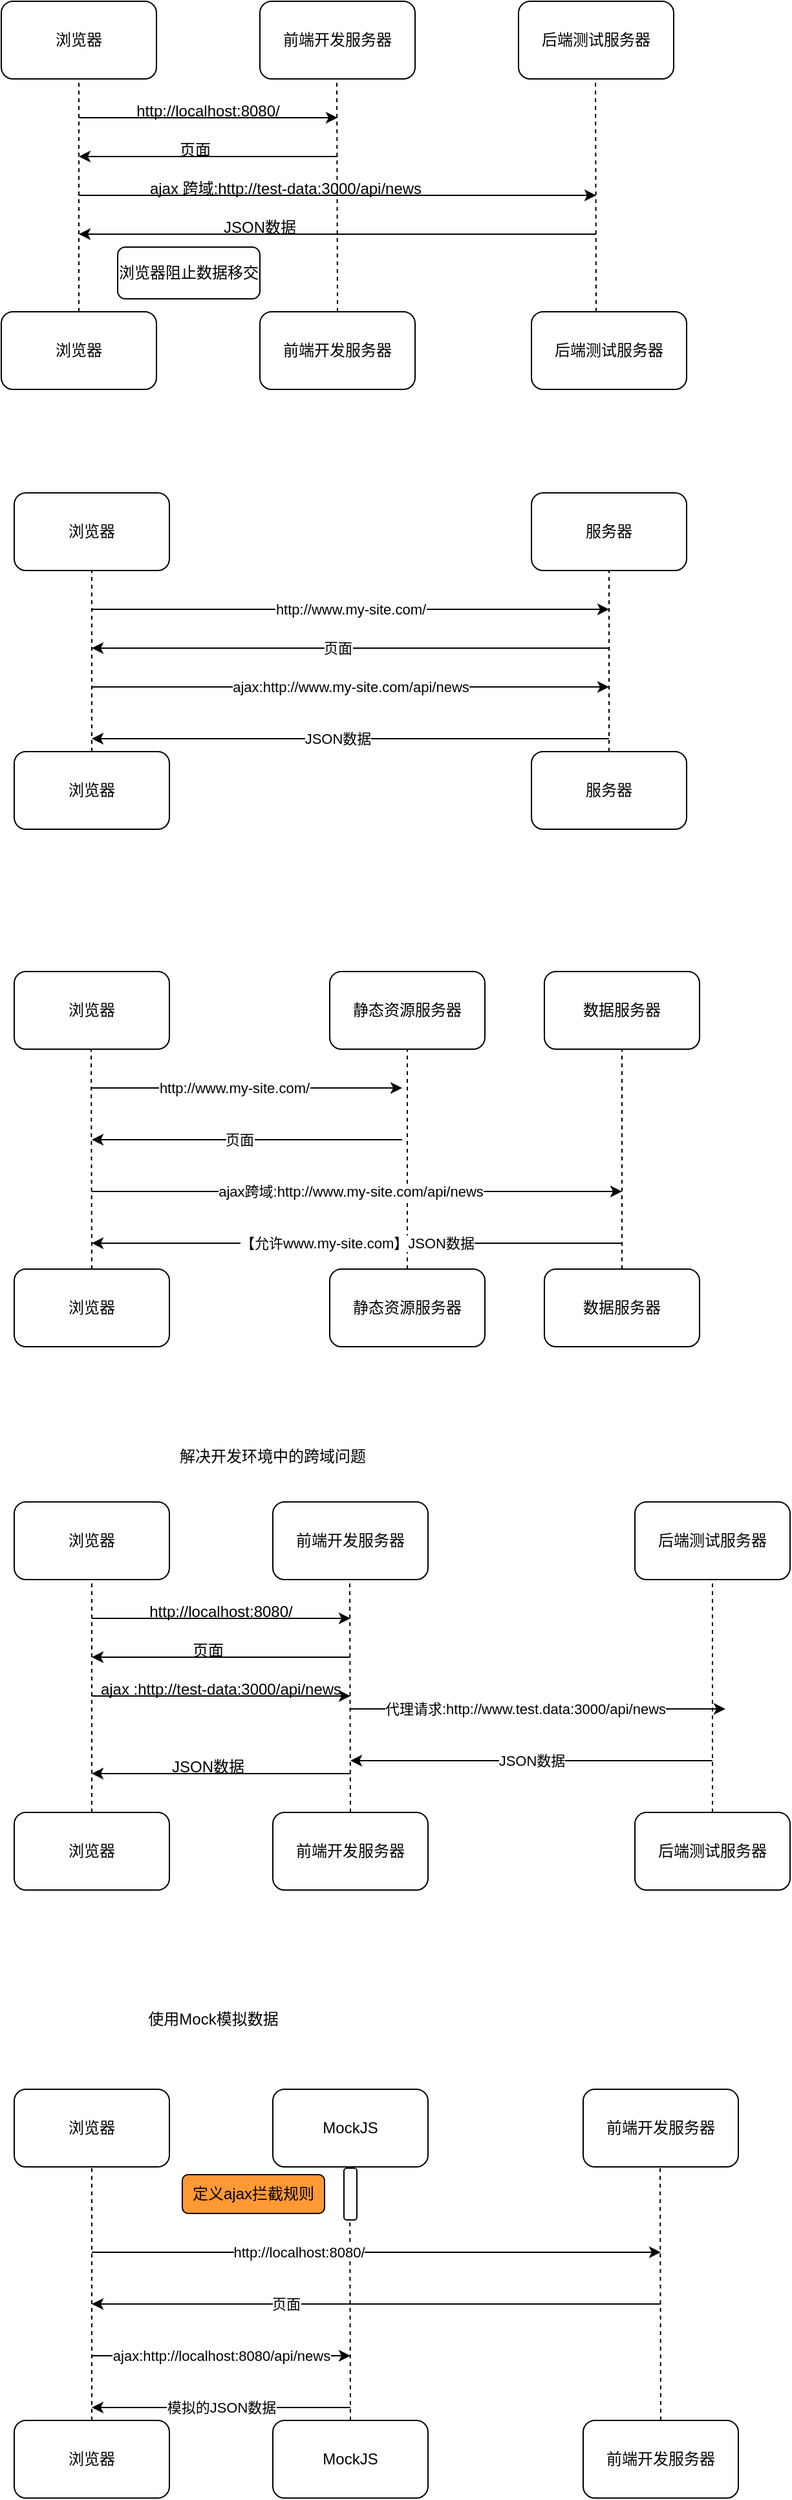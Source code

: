 <mxfile>
    <diagram id="MlhgeCMemCxooAmlxjDh" name="第 1 页">
        <mxGraphModel dx="670" dy="462" grid="1" gridSize="10" guides="1" tooltips="1" connect="1" arrows="1" fold="1" page="1" pageScale="1" pageWidth="827" pageHeight="1169" math="0" shadow="0">
            <root>
                <mxCell id="0"/>
                <mxCell id="1" parent="0"/>
                <mxCell id="2" value="浏览器" style="rounded=1;whiteSpace=wrap;html=1;" parent="1" vertex="1">
                    <mxGeometry x="40" y="80" width="120" height="60" as="geometry"/>
                </mxCell>
                <mxCell id="6" value="前端开发服务器" style="rounded=1;whiteSpace=wrap;html=1;" parent="1" vertex="1">
                    <mxGeometry x="240" y="80" width="120" height="60" as="geometry"/>
                </mxCell>
                <mxCell id="7" value="后端测试服务器" style="rounded=1;whiteSpace=wrap;html=1;" parent="1" vertex="1">
                    <mxGeometry x="440" y="80" width="120" height="60" as="geometry"/>
                </mxCell>
                <mxCell id="11" value="浏览器" style="rounded=1;whiteSpace=wrap;html=1;" parent="1" vertex="1">
                    <mxGeometry x="40" y="320" width="120" height="60" as="geometry"/>
                </mxCell>
                <mxCell id="12" value="前端开发服务器" style="rounded=1;whiteSpace=wrap;html=1;" parent="1" vertex="1">
                    <mxGeometry x="240" y="320" width="120" height="60" as="geometry"/>
                </mxCell>
                <mxCell id="13" value="后端测试服务器" style="rounded=1;whiteSpace=wrap;html=1;" parent="1" vertex="1">
                    <mxGeometry x="450" y="320" width="120" height="60" as="geometry"/>
                </mxCell>
                <mxCell id="15" value="" style="endArrow=none;dashed=1;html=1;exitX=0.5;exitY=0;exitDx=0;exitDy=0;entryX=0.5;entryY=1;entryDx=0;entryDy=0;" parent="1" source="11" target="2" edge="1">
                    <mxGeometry width="50" height="50" relative="1" as="geometry">
                        <mxPoint x="60" y="190" as="sourcePoint"/>
                        <mxPoint x="110" y="140" as="targetPoint"/>
                        <Array as="points">
                            <mxPoint x="100" y="260"/>
                        </Array>
                    </mxGeometry>
                </mxCell>
                <mxCell id="16" value="" style="endArrow=none;dashed=1;html=1;exitX=0.5;exitY=0;exitDx=0;exitDy=0;entryX=0.5;entryY=1;entryDx=0;entryDy=0;" parent="1" source="12" edge="1">
                    <mxGeometry width="50" height="50" relative="1" as="geometry">
                        <mxPoint x="299.5" y="260" as="sourcePoint"/>
                        <mxPoint x="299.5" y="140" as="targetPoint"/>
                    </mxGeometry>
                </mxCell>
                <mxCell id="17" value="" style="endArrow=none;dashed=1;html=1;exitX=0.417;exitY=0;exitDx=0;exitDy=0;entryX=0.5;entryY=1;entryDx=0;entryDy=0;exitPerimeter=0;" parent="1" source="13" edge="1">
                    <mxGeometry width="50" height="50" relative="1" as="geometry">
                        <mxPoint x="499.5" y="260" as="sourcePoint"/>
                        <mxPoint x="499.5" y="140" as="targetPoint"/>
                    </mxGeometry>
                </mxCell>
                <mxCell id="18" value="" style="endArrow=classic;html=1;" parent="1" edge="1">
                    <mxGeometry width="50" height="50" relative="1" as="geometry">
                        <mxPoint x="100" y="170" as="sourcePoint"/>
                        <mxPoint x="300" y="170" as="targetPoint"/>
                    </mxGeometry>
                </mxCell>
                <mxCell id="19" value="" style="endArrow=classic;html=1;" parent="1" edge="1">
                    <mxGeometry width="50" height="50" relative="1" as="geometry">
                        <mxPoint x="300" y="200" as="sourcePoint"/>
                        <mxPoint x="100" y="200" as="targetPoint"/>
                    </mxGeometry>
                </mxCell>
                <mxCell id="20" value="" style="endArrow=classic;html=1;" parent="1" edge="1">
                    <mxGeometry width="50" height="50" relative="1" as="geometry">
                        <mxPoint x="100" y="230" as="sourcePoint"/>
                        <mxPoint x="500" y="230" as="targetPoint"/>
                    </mxGeometry>
                </mxCell>
                <mxCell id="21" value="" style="endArrow=classic;html=1;" parent="1" edge="1">
                    <mxGeometry width="50" height="50" relative="1" as="geometry">
                        <mxPoint x="500" y="260" as="sourcePoint"/>
                        <mxPoint x="100" y="260" as="targetPoint"/>
                    </mxGeometry>
                </mxCell>
                <mxCell id="24" value="http://localhost:8080/" style="text;strokeColor=none;align=center;fillColor=none;html=1;verticalAlign=middle;whiteSpace=wrap;rounded=0;" parent="1" vertex="1">
                    <mxGeometry x="130" y="150" width="140" height="30" as="geometry"/>
                </mxCell>
                <mxCell id="28" value="页面" style="text;strokeColor=none;align=center;fillColor=none;html=1;verticalAlign=middle;whiteSpace=wrap;rounded=0;" parent="1" vertex="1">
                    <mxGeometry x="140" y="180" width="100" height="30" as="geometry"/>
                </mxCell>
                <mxCell id="30" value="ajax 跨域:http://test-data:3000/api/news" style="text;strokeColor=none;align=center;fillColor=none;html=1;verticalAlign=middle;whiteSpace=wrap;rounded=0;" parent="1" vertex="1">
                    <mxGeometry x="140" y="210" width="240" height="30" as="geometry"/>
                </mxCell>
                <mxCell id="33" value="JSON数据" style="text;strokeColor=none;align=center;fillColor=none;html=1;verticalAlign=middle;whiteSpace=wrap;rounded=0;" parent="1" vertex="1">
                    <mxGeometry x="210" y="240" width="60" height="30" as="geometry"/>
                </mxCell>
                <mxCell id="34" value="浏览器阻止数据移交" style="rounded=1;whiteSpace=wrap;html=1;strokeColor=#000000;" parent="1" vertex="1">
                    <mxGeometry x="130" y="270" width="110" height="40" as="geometry"/>
                </mxCell>
                <mxCell id="35" value="浏览器" style="rounded=1;whiteSpace=wrap;html=1;" parent="1" vertex="1">
                    <mxGeometry x="50" y="660" width="120" height="60" as="geometry"/>
                </mxCell>
                <mxCell id="36" value="服务器" style="rounded=1;whiteSpace=wrap;html=1;" parent="1" vertex="1">
                    <mxGeometry x="450" y="460" width="120" height="60" as="geometry"/>
                </mxCell>
                <mxCell id="37" value="浏览器" style="rounded=1;whiteSpace=wrap;html=1;" parent="1" vertex="1">
                    <mxGeometry x="50" y="460" width="120" height="60" as="geometry"/>
                </mxCell>
                <mxCell id="39" value="服务器" style="rounded=1;whiteSpace=wrap;html=1;" parent="1" vertex="1">
                    <mxGeometry x="450" y="660" width="120" height="60" as="geometry"/>
                </mxCell>
                <mxCell id="40" value="" style="endArrow=classic;html=1;" parent="1" edge="1">
                    <mxGeometry relative="1" as="geometry">
                        <mxPoint x="110" y="550" as="sourcePoint"/>
                        <mxPoint x="510" y="550" as="targetPoint"/>
                    </mxGeometry>
                </mxCell>
                <mxCell id="41" value="http://www.my-site.com/" style="edgeLabel;resizable=0;html=1;align=center;verticalAlign=middle;" parent="40" connectable="0" vertex="1">
                    <mxGeometry relative="1" as="geometry"/>
                </mxCell>
                <mxCell id="42" value="" style="endArrow=none;dashed=1;html=1;entryX=0.5;entryY=1;entryDx=0;entryDy=0;exitX=0.5;exitY=0;exitDx=0;exitDy=0;" parent="1" source="35" target="37" edge="1">
                    <mxGeometry width="50" height="50" relative="1" as="geometry">
                        <mxPoint x="110" y="630" as="sourcePoint"/>
                        <mxPoint x="135" y="520" as="targetPoint"/>
                    </mxGeometry>
                </mxCell>
                <mxCell id="43" value="" style="endArrow=none;dashed=1;html=1;exitX=0.5;exitY=0;exitDx=0;exitDy=0;" parent="1" source="39" edge="1">
                    <mxGeometry width="50" height="50" relative="1" as="geometry">
                        <mxPoint x="509.5" y="640" as="sourcePoint"/>
                        <mxPoint x="510" y="520" as="targetPoint"/>
                    </mxGeometry>
                </mxCell>
                <mxCell id="44" value="页面" style="endArrow=classic;html=1;" parent="1" edge="1">
                    <mxGeometry x="0.05" relative="1" as="geometry">
                        <mxPoint x="510" y="580" as="sourcePoint"/>
                        <mxPoint x="110" y="580" as="targetPoint"/>
                        <Array as="points"/>
                        <mxPoint as="offset"/>
                    </mxGeometry>
                </mxCell>
                <mxCell id="49" value="" style="endArrow=classic;html=1;" parent="1" edge="1">
                    <mxGeometry relative="1" as="geometry">
                        <mxPoint x="110" y="610" as="sourcePoint"/>
                        <mxPoint x="510" y="610" as="targetPoint"/>
                    </mxGeometry>
                </mxCell>
                <mxCell id="50" value="ajax:http://www.my-site.com/api/news" style="edgeLabel;resizable=0;html=1;align=center;verticalAlign=middle;" parent="49" connectable="0" vertex="1">
                    <mxGeometry relative="1" as="geometry"/>
                </mxCell>
                <mxCell id="51" value="JSON数据" style="endArrow=classic;html=1;" parent="1" edge="1">
                    <mxGeometry x="0.05" relative="1" as="geometry">
                        <mxPoint x="510" y="650" as="sourcePoint"/>
                        <mxPoint x="110" y="650" as="targetPoint"/>
                        <Array as="points"/>
                        <mxPoint as="offset"/>
                    </mxGeometry>
                </mxCell>
                <mxCell id="52" value="浏览器" style="rounded=1;whiteSpace=wrap;html=1;" parent="1" vertex="1">
                    <mxGeometry x="50" y="830" width="120" height="60" as="geometry"/>
                </mxCell>
                <mxCell id="53" value="静态资源服务器" style="rounded=1;whiteSpace=wrap;html=1;" parent="1" vertex="1">
                    <mxGeometry x="294" y="830" width="120" height="60" as="geometry"/>
                </mxCell>
                <mxCell id="54" value="数据服务器" style="rounded=1;whiteSpace=wrap;html=1;" parent="1" vertex="1">
                    <mxGeometry x="460" y="830" width="120" height="60" as="geometry"/>
                </mxCell>
                <mxCell id="55" value="浏览器" style="rounded=1;whiteSpace=wrap;html=1;" parent="1" vertex="1">
                    <mxGeometry x="50" y="1060" width="120" height="60" as="geometry"/>
                </mxCell>
                <mxCell id="56" value="静态资源服务器" style="rounded=1;whiteSpace=wrap;html=1;" parent="1" vertex="1">
                    <mxGeometry x="294" y="1060" width="120" height="60" as="geometry"/>
                </mxCell>
                <mxCell id="57" value="数据服务器" style="rounded=1;whiteSpace=wrap;html=1;" parent="1" vertex="1">
                    <mxGeometry x="460" y="1060" width="120" height="60" as="geometry"/>
                </mxCell>
                <mxCell id="58" value="" style="endArrow=none;dashed=1;html=1;exitX=0.5;exitY=0;exitDx=0;exitDy=0;entryX=0.5;entryY=1;entryDx=0;entryDy=0;" parent="1" source="56" target="53" edge="1">
                    <mxGeometry width="50" height="50" relative="1" as="geometry">
                        <mxPoint x="320" y="970" as="sourcePoint"/>
                        <mxPoint x="370" y="920" as="targetPoint"/>
                    </mxGeometry>
                </mxCell>
                <mxCell id="59" value="" style="endArrow=none;dashed=1;html=1;exitX=0.5;exitY=0;exitDx=0;exitDy=0;entryX=0.5;entryY=1;entryDx=0;entryDy=0;" parent="1" source="55" edge="1">
                    <mxGeometry width="50" height="50" relative="1" as="geometry">
                        <mxPoint x="109.5" y="1040" as="sourcePoint"/>
                        <mxPoint x="109.5" y="890" as="targetPoint"/>
                    </mxGeometry>
                </mxCell>
                <mxCell id="60" value="" style="endArrow=none;dashed=1;html=1;exitX=0.5;exitY=0;exitDx=0;exitDy=0;entryX=0.5;entryY=1;entryDx=0;entryDy=0;" parent="1" source="57" edge="1">
                    <mxGeometry width="50" height="50" relative="1" as="geometry">
                        <mxPoint x="520" y="1040" as="sourcePoint"/>
                        <mxPoint x="520" y="890" as="targetPoint"/>
                    </mxGeometry>
                </mxCell>
                <mxCell id="61" value="" style="endArrow=classic;html=1;" parent="1" edge="1">
                    <mxGeometry relative="1" as="geometry">
                        <mxPoint x="110" y="920" as="sourcePoint"/>
                        <mxPoint x="350" y="920" as="targetPoint"/>
                    </mxGeometry>
                </mxCell>
                <mxCell id="62" value="Label" style="edgeLabel;resizable=0;html=1;align=center;verticalAlign=middle;" parent="61" connectable="0" vertex="1">
                    <mxGeometry relative="1" as="geometry"/>
                </mxCell>
                <mxCell id="63" value="http://www.my-site.com/" style="edgeLabel;resizable=0;html=1;align=center;verticalAlign=middle;" parent="1" connectable="0" vertex="1">
                    <mxGeometry x="220" y="920" as="geometry"/>
                </mxCell>
                <mxCell id="64" value="页面" style="endArrow=classic;html=1;" parent="1" edge="1">
                    <mxGeometry x="0.05" relative="1" as="geometry">
                        <mxPoint x="350" y="960" as="sourcePoint"/>
                        <mxPoint x="110" y="960" as="targetPoint"/>
                        <Array as="points"/>
                        <mxPoint as="offset"/>
                    </mxGeometry>
                </mxCell>
                <mxCell id="65" value="" style="endArrow=classic;html=1;" parent="1" edge="1">
                    <mxGeometry relative="1" as="geometry">
                        <mxPoint x="110" y="1000" as="sourcePoint"/>
                        <mxPoint x="520" y="1000" as="targetPoint"/>
                    </mxGeometry>
                </mxCell>
                <mxCell id="66" value="ajax跨域:http://www.my-site.com/api/news" style="edgeLabel;resizable=0;html=1;align=center;verticalAlign=middle;" parent="65" connectable="0" vertex="1">
                    <mxGeometry relative="1" as="geometry">
                        <mxPoint x="-5" as="offset"/>
                    </mxGeometry>
                </mxCell>
                <mxCell id="67" value="" style="endArrow=classic;html=1;" parent="1" edge="1">
                    <mxGeometry relative="1" as="geometry">
                        <mxPoint x="520" y="1040" as="sourcePoint"/>
                        <mxPoint x="110" y="1040" as="targetPoint"/>
                    </mxGeometry>
                </mxCell>
                <mxCell id="68" value="【允许www.my-site.com】JSON数据" style="edgeLabel;resizable=0;html=1;align=center;verticalAlign=middle;" parent="67" connectable="0" vertex="1">
                    <mxGeometry relative="1" as="geometry"/>
                </mxCell>
                <mxCell id="332" value="解决开发环境中的跨域问题" style="text;strokeColor=none;align=center;fillColor=none;html=1;verticalAlign=middle;whiteSpace=wrap;rounded=0;" parent="1" vertex="1">
                    <mxGeometry x="70" y="1190" width="360" height="30" as="geometry"/>
                </mxCell>
                <mxCell id="348" value="浏览器" style="rounded=1;whiteSpace=wrap;html=1;" parent="1" vertex="1">
                    <mxGeometry x="50" y="1240" width="120" height="60" as="geometry"/>
                </mxCell>
                <mxCell id="349" value="前端开发服务器" style="rounded=1;whiteSpace=wrap;html=1;" parent="1" vertex="1">
                    <mxGeometry x="250" y="1240" width="120" height="60" as="geometry"/>
                </mxCell>
                <mxCell id="350" value="后端测试服务器" style="rounded=1;whiteSpace=wrap;html=1;" parent="1" vertex="1">
                    <mxGeometry x="530" y="1240" width="120" height="60" as="geometry"/>
                </mxCell>
                <mxCell id="351" value="浏览器" style="rounded=1;whiteSpace=wrap;html=1;" parent="1" vertex="1">
                    <mxGeometry x="50" y="1480" width="120" height="60" as="geometry"/>
                </mxCell>
                <mxCell id="352" value="前端开发服务器" style="rounded=1;whiteSpace=wrap;html=1;" parent="1" vertex="1">
                    <mxGeometry x="250" y="1480" width="120" height="60" as="geometry"/>
                </mxCell>
                <mxCell id="353" value="后端测试服务器" style="rounded=1;whiteSpace=wrap;html=1;" parent="1" vertex="1">
                    <mxGeometry x="530" y="1480" width="120" height="60" as="geometry"/>
                </mxCell>
                <mxCell id="354" value="" style="endArrow=none;dashed=1;html=1;exitX=0.5;exitY=0;exitDx=0;exitDy=0;entryX=0.5;entryY=1;entryDx=0;entryDy=0;" parent="1" source="351" target="348" edge="1">
                    <mxGeometry width="50" height="50" relative="1" as="geometry">
                        <mxPoint x="70" y="1350" as="sourcePoint"/>
                        <mxPoint x="120" y="1300" as="targetPoint"/>
                        <Array as="points">
                            <mxPoint x="110" y="1420"/>
                        </Array>
                    </mxGeometry>
                </mxCell>
                <mxCell id="355" value="" style="endArrow=none;dashed=1;html=1;exitX=0.5;exitY=0;exitDx=0;exitDy=0;entryX=0.5;entryY=1;entryDx=0;entryDy=0;" parent="1" source="352" edge="1">
                    <mxGeometry width="50" height="50" relative="1" as="geometry">
                        <mxPoint x="309.5" y="1420" as="sourcePoint"/>
                        <mxPoint x="309.5" y="1300" as="targetPoint"/>
                    </mxGeometry>
                </mxCell>
                <mxCell id="356" value="" style="endArrow=none;dashed=1;html=1;exitX=0.5;exitY=0;exitDx=0;exitDy=0;entryX=0.5;entryY=1;entryDx=0;entryDy=0;" parent="1" source="353" target="350" edge="1">
                    <mxGeometry width="50" height="50" relative="1" as="geometry">
                        <mxPoint x="509.5" y="1420" as="sourcePoint"/>
                        <mxPoint x="509.5" y="1300" as="targetPoint"/>
                    </mxGeometry>
                </mxCell>
                <mxCell id="357" value="" style="endArrow=classic;html=1;" parent="1" edge="1">
                    <mxGeometry width="50" height="50" relative="1" as="geometry">
                        <mxPoint x="110" y="1330" as="sourcePoint"/>
                        <mxPoint x="310" y="1330" as="targetPoint"/>
                    </mxGeometry>
                </mxCell>
                <mxCell id="358" value="" style="endArrow=classic;html=1;" parent="1" edge="1">
                    <mxGeometry width="50" height="50" relative="1" as="geometry">
                        <mxPoint x="310" y="1360" as="sourcePoint"/>
                        <mxPoint x="110" y="1360" as="targetPoint"/>
                    </mxGeometry>
                </mxCell>
                <mxCell id="359" value="" style="endArrow=classic;html=1;" parent="1" edge="1">
                    <mxGeometry width="50" height="50" relative="1" as="geometry">
                        <mxPoint x="110" y="1390" as="sourcePoint"/>
                        <mxPoint x="310" y="1390" as="targetPoint"/>
                    </mxGeometry>
                </mxCell>
                <mxCell id="360" value="" style="endArrow=classic;html=1;" parent="1" edge="1">
                    <mxGeometry width="50" height="50" relative="1" as="geometry">
                        <mxPoint x="310" y="1450" as="sourcePoint"/>
                        <mxPoint x="110" y="1450" as="targetPoint"/>
                    </mxGeometry>
                </mxCell>
                <mxCell id="361" value="http://localhost:8080/" style="text;strokeColor=none;align=center;fillColor=none;html=1;verticalAlign=middle;whiteSpace=wrap;rounded=0;" parent="1" vertex="1">
                    <mxGeometry x="140" y="1310" width="140" height="30" as="geometry"/>
                </mxCell>
                <mxCell id="362" value="页面" style="text;strokeColor=none;align=center;fillColor=none;html=1;verticalAlign=middle;whiteSpace=wrap;rounded=0;" parent="1" vertex="1">
                    <mxGeometry x="150" y="1340" width="100" height="30" as="geometry"/>
                </mxCell>
                <mxCell id="363" value="ajax :http://test-data:3000/api/news" style="text;strokeColor=none;align=center;fillColor=none;html=1;verticalAlign=middle;whiteSpace=wrap;rounded=0;" parent="1" vertex="1">
                    <mxGeometry x="90" y="1370" width="240" height="30" as="geometry"/>
                </mxCell>
                <mxCell id="364" value="JSON数据" style="text;strokeColor=none;align=center;fillColor=none;html=1;verticalAlign=middle;whiteSpace=wrap;rounded=0;" parent="1" vertex="1">
                    <mxGeometry x="170" y="1430" width="60" height="30" as="geometry"/>
                </mxCell>
                <mxCell id="366" value="" style="endArrow=classic;html=1;" parent="1" edge="1">
                    <mxGeometry relative="1" as="geometry">
                        <mxPoint x="310" y="1400" as="sourcePoint"/>
                        <mxPoint x="600" y="1400" as="targetPoint"/>
                    </mxGeometry>
                </mxCell>
                <mxCell id="367" value="代理请求:http://www.test.data:3000/api/news" style="edgeLabel;resizable=0;html=1;align=center;verticalAlign=middle;" parent="366" connectable="0" vertex="1">
                    <mxGeometry relative="1" as="geometry">
                        <mxPoint x="-10" as="offset"/>
                    </mxGeometry>
                </mxCell>
                <mxCell id="368" value="" style="endArrow=classic;html=1;" parent="1" edge="1">
                    <mxGeometry relative="1" as="geometry">
                        <mxPoint x="590" y="1440" as="sourcePoint"/>
                        <mxPoint x="310" y="1440" as="targetPoint"/>
                    </mxGeometry>
                </mxCell>
                <mxCell id="369" value="JSON数据" style="edgeLabel;resizable=0;html=1;align=center;verticalAlign=middle;" parent="368" connectable="0" vertex="1">
                    <mxGeometry relative="1" as="geometry"/>
                </mxCell>
                <mxCell id="370" value="使用Mock模拟数据" style="text;strokeColor=none;align=center;fillColor=none;html=1;verticalAlign=middle;whiteSpace=wrap;rounded=0;" vertex="1" parent="1">
                    <mxGeometry x="114" y="1620" width="180" height="40" as="geometry"/>
                </mxCell>
                <mxCell id="371" value="浏览器" style="rounded=1;whiteSpace=wrap;html=1;" vertex="1" parent="1">
                    <mxGeometry x="50" y="1694" width="120" height="60" as="geometry"/>
                </mxCell>
                <mxCell id="372" value="MockJS" style="rounded=1;whiteSpace=wrap;html=1;" vertex="1" parent="1">
                    <mxGeometry x="250" y="1694" width="120" height="60" as="geometry"/>
                </mxCell>
                <mxCell id="373" value="前端开发服务器" style="rounded=1;whiteSpace=wrap;html=1;" vertex="1" parent="1">
                    <mxGeometry x="490" y="1694" width="120" height="60" as="geometry"/>
                </mxCell>
                <mxCell id="374" value="浏览器" style="rounded=1;whiteSpace=wrap;html=1;" vertex="1" parent="1">
                    <mxGeometry x="50" y="1950" width="120" height="60" as="geometry"/>
                </mxCell>
                <mxCell id="375" value="MockJS" style="rounded=1;whiteSpace=wrap;html=1;" vertex="1" parent="1">
                    <mxGeometry x="250" y="1950" width="120" height="60" as="geometry"/>
                </mxCell>
                <mxCell id="376" value="前端开发服务器" style="rounded=1;whiteSpace=wrap;html=1;" vertex="1" parent="1">
                    <mxGeometry x="490" y="1950" width="120" height="60" as="geometry"/>
                </mxCell>
                <mxCell id="377" value="" style="endArrow=none;dashed=1;html=1;entryX=0.5;entryY=1;entryDx=0;entryDy=0;exitX=0.5;exitY=0;exitDx=0;exitDy=0;" edge="1" parent="1" source="374" target="371">
                    <mxGeometry width="50" height="50" relative="1" as="geometry">
                        <mxPoint x="85" y="1850" as="sourcePoint"/>
                        <mxPoint x="135" y="1800" as="targetPoint"/>
                    </mxGeometry>
                </mxCell>
                <mxCell id="381" value="" style="endArrow=none;dashed=1;html=1;entryX=0.5;entryY=1;entryDx=0;entryDy=0;exitX=0.5;exitY=0;exitDx=0;exitDy=0;" edge="1" parent="1" source="375">
                    <mxGeometry width="50" height="50" relative="1" as="geometry">
                        <mxPoint x="310" y="1910" as="sourcePoint"/>
                        <mxPoint x="309.5" y="1754" as="targetPoint"/>
                    </mxGeometry>
                </mxCell>
                <mxCell id="382" value="" style="endArrow=none;dashed=1;html=1;entryX=0.5;entryY=1;entryDx=0;entryDy=0;exitX=0.5;exitY=0;exitDx=0;exitDy=0;" edge="1" parent="1" source="376">
                    <mxGeometry width="50" height="50" relative="1" as="geometry">
                        <mxPoint x="549.5" y="1900" as="sourcePoint"/>
                        <mxPoint x="549.5" y="1754" as="targetPoint"/>
                    </mxGeometry>
                </mxCell>
                <mxCell id="383" value="" style="endArrow=classic;html=1;" edge="1" parent="1">
                    <mxGeometry relative="1" as="geometry">
                        <mxPoint x="110" y="1820" as="sourcePoint"/>
                        <mxPoint x="550" y="1820" as="targetPoint"/>
                    </mxGeometry>
                </mxCell>
                <mxCell id="384" value="http://localhost:8080/" style="edgeLabel;resizable=0;html=1;align=center;verticalAlign=middle;" connectable="0" vertex="1" parent="383">
                    <mxGeometry relative="1" as="geometry">
                        <mxPoint x="-60" as="offset"/>
                    </mxGeometry>
                </mxCell>
                <mxCell id="385" value="" style="endArrow=classic;html=1;" edge="1" parent="1">
                    <mxGeometry relative="1" as="geometry">
                        <mxPoint x="550" y="1860" as="sourcePoint"/>
                        <mxPoint x="110" y="1860" as="targetPoint"/>
                        <Array as="points">
                            <mxPoint x="250" y="1860"/>
                        </Array>
                    </mxGeometry>
                </mxCell>
                <mxCell id="386" value="页面" style="edgeLabel;resizable=0;html=1;align=center;verticalAlign=middle;" connectable="0" vertex="1" parent="385">
                    <mxGeometry relative="1" as="geometry">
                        <mxPoint x="-70" as="offset"/>
                    </mxGeometry>
                </mxCell>
                <mxCell id="387" value="" style="endArrow=classic;html=1;" edge="1" parent="1">
                    <mxGeometry relative="1" as="geometry">
                        <mxPoint x="110" y="1900" as="sourcePoint"/>
                        <mxPoint x="310" y="1900" as="targetPoint"/>
                    </mxGeometry>
                </mxCell>
                <mxCell id="388" value="ajax:http://localhost:8080/api/news" style="edgeLabel;resizable=0;html=1;align=center;verticalAlign=middle;" connectable="0" vertex="1" parent="387">
                    <mxGeometry relative="1" as="geometry">
                        <mxPoint as="offset"/>
                    </mxGeometry>
                </mxCell>
                <mxCell id="389" value="" style="endArrow=classic;html=1;" edge="1" parent="1">
                    <mxGeometry relative="1" as="geometry">
                        <mxPoint x="310" y="1940" as="sourcePoint"/>
                        <mxPoint x="110" y="1940" as="targetPoint"/>
                    </mxGeometry>
                </mxCell>
                <mxCell id="390" value="模拟的JSON数据" style="edgeLabel;resizable=0;html=1;align=center;verticalAlign=middle;" connectable="0" vertex="1" parent="389">
                    <mxGeometry relative="1" as="geometry"/>
                </mxCell>
                <mxCell id="392" value="定义ajax拦截规则" style="rounded=1;whiteSpace=wrap;html=1;fillColor=#FF9933;" vertex="1" parent="1">
                    <mxGeometry x="180" y="1760" width="110" height="30" as="geometry"/>
                </mxCell>
                <mxCell id="395" value="" style="rounded=1;whiteSpace=wrap;html=1;fillColor=#FFFFFF;arcSize=21;" vertex="1" parent="1">
                    <mxGeometry x="305" y="1755" width="10" height="40" as="geometry"/>
                </mxCell>
            </root>
        </mxGraphModel>
    </diagram>
</mxfile>